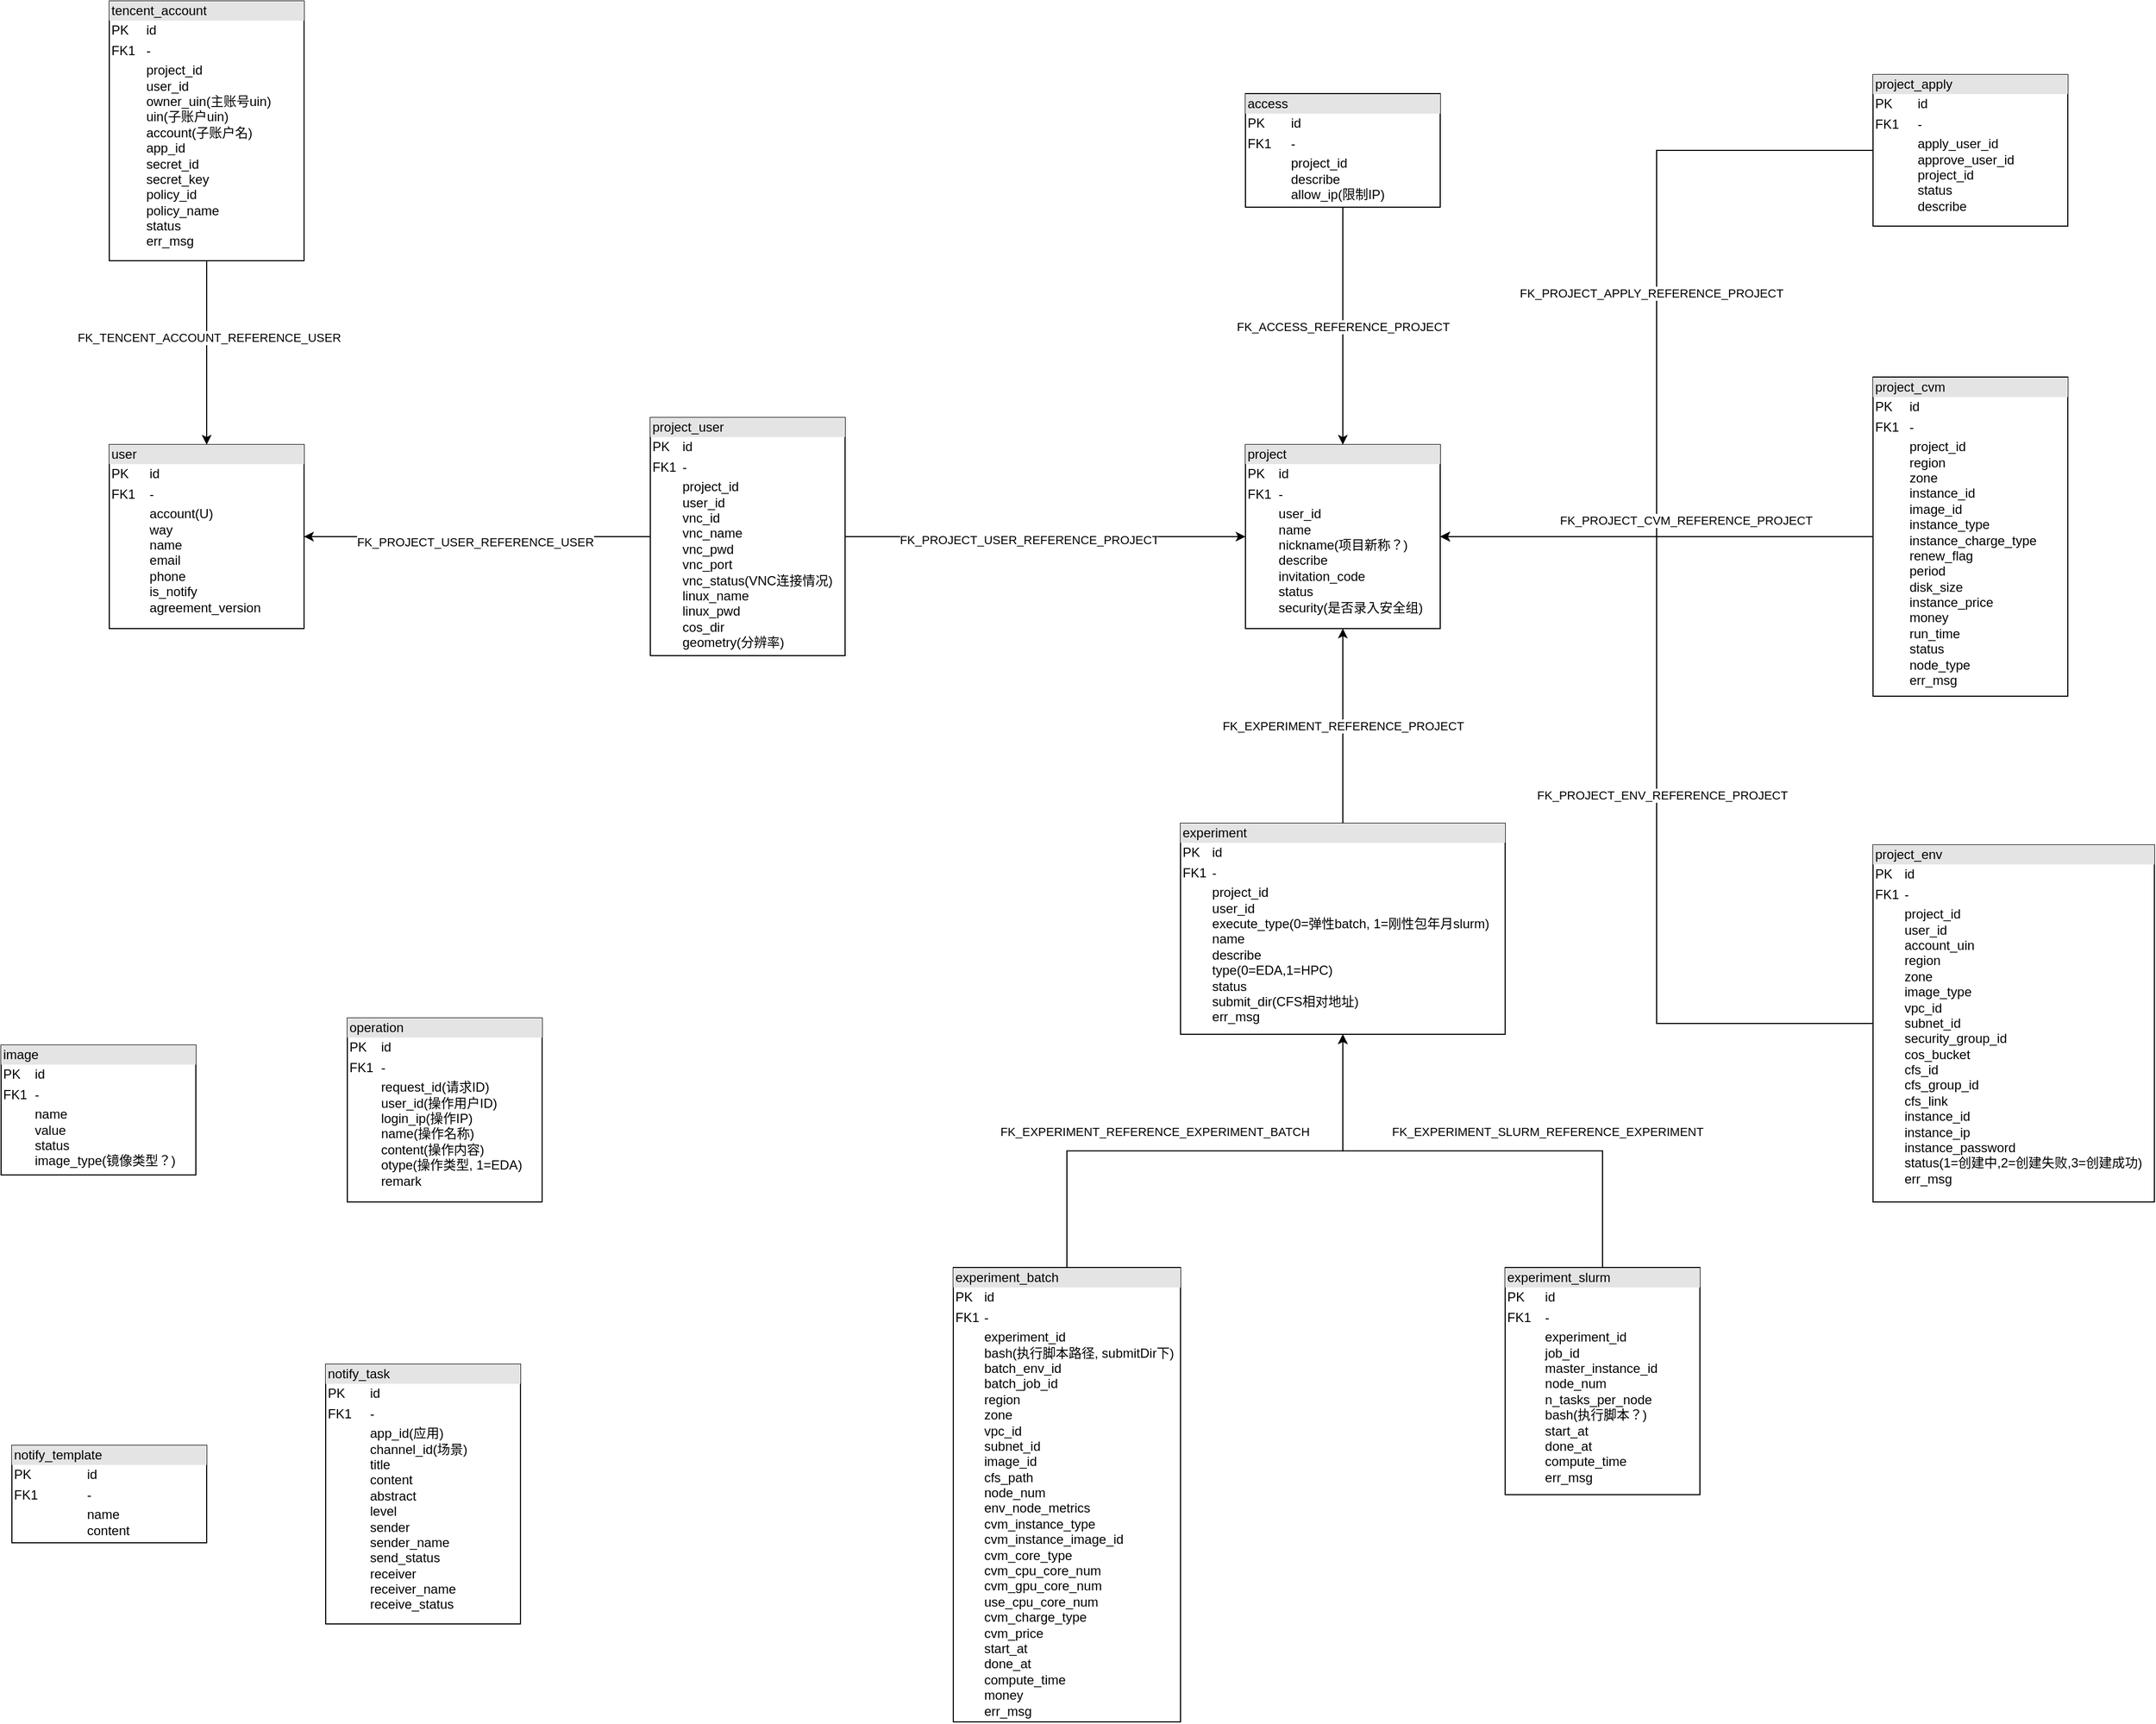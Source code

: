 <mxfile version="20.3.0" type="github" pages="2">
  <diagram id="7rsemWWNCp-vzNlwPeiq" name="数据库模型图">
    <mxGraphModel dx="1968" dy="1804" grid="1" gridSize="10" guides="1" tooltips="1" connect="1" arrows="1" fold="1" page="1" pageScale="1" pageWidth="827" pageHeight="1169" math="0" shadow="0">
      <root>
        <mxCell id="0" />
        <mxCell id="1" parent="0" />
        <mxCell id="dmRrRDA9NEYmGUrwIhRF-9" value="&lt;div style=&quot;box-sizing:border-box;width:100%;background:#e4e4e4;padding:2px;&quot;&gt;user&lt;/div&gt;&lt;table style=&quot;width:100%;font-size:1em;&quot; cellpadding=&quot;2&quot; cellspacing=&quot;0&quot;&gt;&lt;tbody&gt;&lt;tr&gt;&lt;td&gt;PK&lt;/td&gt;&lt;td&gt;id&lt;/td&gt;&lt;/tr&gt;&lt;tr&gt;&lt;td&gt;FK1&lt;/td&gt;&lt;td&gt;-&lt;/td&gt;&lt;/tr&gt;&lt;tr&gt;&lt;td&gt;&lt;/td&gt;&lt;td&gt;account(U)&lt;br&gt;way&lt;br&gt;name&lt;br&gt;email&lt;br&gt;phone&lt;br&gt;is_notify&lt;br&gt;agreement_version&lt;br&gt;&lt;br&gt;&lt;/td&gt;&lt;/tr&gt;&lt;/tbody&gt;&lt;/table&gt;" style="verticalAlign=top;align=left;overflow=fill;html=1;" vertex="1" parent="1">
          <mxGeometry x="-100" y="230" width="180" height="170" as="geometry" />
        </mxCell>
        <mxCell id="dmRrRDA9NEYmGUrwIhRF-10" value="&lt;div style=&quot;box-sizing:border-box;width:100%;background:#e4e4e4;padding:2px;&quot;&gt;project&lt;/div&gt;&lt;table style=&quot;width:100%;font-size:1em;&quot; cellpadding=&quot;2&quot; cellspacing=&quot;0&quot;&gt;&lt;tbody&gt;&lt;tr&gt;&lt;td&gt;PK&lt;/td&gt;&lt;td&gt;id&lt;/td&gt;&lt;/tr&gt;&lt;tr&gt;&lt;td&gt;FK1&lt;/td&gt;&lt;td&gt;-&lt;/td&gt;&lt;/tr&gt;&lt;tr&gt;&lt;td&gt;&lt;/td&gt;&lt;td&gt;user_id&lt;br&gt;name&lt;br&gt;nickname(项目新称？)&lt;br&gt;describe&lt;br&gt;invitation_code&lt;br&gt;status&lt;br&gt;security(是否录入安全组)&lt;/td&gt;&lt;/tr&gt;&lt;/tbody&gt;&lt;/table&gt;" style="verticalAlign=top;align=left;overflow=fill;html=1;" vertex="1" parent="1">
          <mxGeometry x="950" y="230" width="180" height="170" as="geometry" />
        </mxCell>
        <mxCell id="dmRrRDA9NEYmGUrwIhRF-20" style="edgeStyle=orthogonalEdgeStyle;rounded=0;orthogonalLoop=1;jettySize=auto;html=1;entryX=0;entryY=0.5;entryDx=0;entryDy=0;" edge="1" parent="1" source="dmRrRDA9NEYmGUrwIhRF-11" target="dmRrRDA9NEYmGUrwIhRF-10">
          <mxGeometry relative="1" as="geometry" />
        </mxCell>
        <mxCell id="dmRrRDA9NEYmGUrwIhRF-21" value="FK_PROJECT_USER_REFERENCE_PROJECT" style="edgeLabel;html=1;align=center;verticalAlign=middle;resizable=0;points=[];" vertex="1" connectable="0" parent="dmRrRDA9NEYmGUrwIhRF-20">
          <mxGeometry x="-0.168" y="-3" relative="1" as="geometry">
            <mxPoint x="16" as="offset" />
          </mxGeometry>
        </mxCell>
        <mxCell id="dmRrRDA9NEYmGUrwIhRF-22" style="edgeStyle=orthogonalEdgeStyle;rounded=0;orthogonalLoop=1;jettySize=auto;html=1;entryX=1;entryY=0.5;entryDx=0;entryDy=0;" edge="1" parent="1" source="dmRrRDA9NEYmGUrwIhRF-11" target="dmRrRDA9NEYmGUrwIhRF-9">
          <mxGeometry relative="1" as="geometry" />
        </mxCell>
        <mxCell id="dmRrRDA9NEYmGUrwIhRF-23" value="FK_PROJECT_USER_REFERENCE_USER" style="edgeLabel;html=1;align=center;verticalAlign=middle;resizable=0;points=[];" vertex="1" connectable="0" parent="dmRrRDA9NEYmGUrwIhRF-22">
          <mxGeometry x="0.015" y="5" relative="1" as="geometry">
            <mxPoint as="offset" />
          </mxGeometry>
        </mxCell>
        <mxCell id="dmRrRDA9NEYmGUrwIhRF-11" value="&lt;div style=&quot;box-sizing:border-box;width:100%;background:#e4e4e4;padding:2px;&quot;&gt;project_user&lt;/div&gt;&lt;table style=&quot;width:100%;font-size:1em;&quot; cellpadding=&quot;2&quot; cellspacing=&quot;0&quot;&gt;&lt;tbody&gt;&lt;tr&gt;&lt;td&gt;PK&lt;/td&gt;&lt;td&gt;id&lt;/td&gt;&lt;/tr&gt;&lt;tr&gt;&lt;td&gt;FK1&lt;/td&gt;&lt;td&gt;-&lt;/td&gt;&lt;/tr&gt;&lt;tr&gt;&lt;td&gt;&lt;/td&gt;&lt;td&gt;project_id&lt;br&gt;user_id&lt;br&gt;vnc_id&lt;br&gt;vnc_name&lt;br&gt;vnc_pwd&lt;br&gt;vnc_port&lt;br&gt;vnc_status(VNC连接情况)&lt;br&gt;linux_name&lt;br&gt;linux_pwd&lt;br&gt;cos_dir&lt;br&gt;geometry(分辨率)&lt;br&gt;&lt;/td&gt;&lt;/tr&gt;&lt;/tbody&gt;&lt;/table&gt;" style="verticalAlign=top;align=left;overflow=fill;html=1;" vertex="1" parent="1">
          <mxGeometry x="400" y="205" width="180" height="220" as="geometry" />
        </mxCell>
        <mxCell id="dmRrRDA9NEYmGUrwIhRF-46" style="edgeStyle=orthogonalEdgeStyle;rounded=0;orthogonalLoop=1;jettySize=auto;html=1;entryX=0.5;entryY=0;entryDx=0;entryDy=0;" edge="1" parent="1" source="dmRrRDA9NEYmGUrwIhRF-12" target="dmRrRDA9NEYmGUrwIhRF-9">
          <mxGeometry relative="1" as="geometry" />
        </mxCell>
        <mxCell id="dmRrRDA9NEYmGUrwIhRF-47" value="FK_TENCENT_ACCOUNT_REFERENCE_USER" style="edgeLabel;html=1;align=center;verticalAlign=middle;resizable=0;points=[];" vertex="1" connectable="0" parent="dmRrRDA9NEYmGUrwIhRF-46">
          <mxGeometry x="-0.179" y="2" relative="1" as="geometry">
            <mxPoint y="1" as="offset" />
          </mxGeometry>
        </mxCell>
        <mxCell id="dmRrRDA9NEYmGUrwIhRF-12" value="&lt;div style=&quot;box-sizing:border-box;width:100%;background:#e4e4e4;padding:2px;&quot;&gt;tencent_account&lt;/div&gt;&lt;table style=&quot;width:100%;font-size:1em;&quot; cellpadding=&quot;2&quot; cellspacing=&quot;0&quot;&gt;&lt;tbody&gt;&lt;tr&gt;&lt;td&gt;PK&lt;/td&gt;&lt;td&gt;id&lt;/td&gt;&lt;/tr&gt;&lt;tr&gt;&lt;td&gt;FK1&lt;/td&gt;&lt;td&gt;-&lt;/td&gt;&lt;/tr&gt;&lt;tr&gt;&lt;td&gt;&lt;/td&gt;&lt;td&gt;project_id&lt;br&gt;user_id&lt;br&gt;owner_uin(主账号uin)&lt;br&gt;uin(子账户uin)&lt;br&gt;account(子账户名)&lt;br&gt;app_id&lt;br&gt;secret_id&lt;br&gt;secret_key&lt;br&gt;policy_id&lt;br&gt;policy_name&lt;br&gt;status&lt;br&gt;err_msg&lt;br&gt;&lt;/td&gt;&lt;/tr&gt;&lt;/tbody&gt;&lt;/table&gt;" style="verticalAlign=top;align=left;overflow=fill;html=1;" vertex="1" parent="1">
          <mxGeometry x="-100" y="-180" width="180" height="240" as="geometry" />
        </mxCell>
        <mxCell id="dmRrRDA9NEYmGUrwIhRF-13" value="&lt;div style=&quot;box-sizing:border-box;width:100%;background:#e4e4e4;padding:2px;&quot;&gt;image&lt;/div&gt;&lt;table style=&quot;width:100%;font-size:1em;&quot; cellpadding=&quot;2&quot; cellspacing=&quot;0&quot;&gt;&lt;tbody&gt;&lt;tr&gt;&lt;td&gt;PK&lt;/td&gt;&lt;td&gt;id&lt;/td&gt;&lt;/tr&gt;&lt;tr&gt;&lt;td&gt;FK1&lt;/td&gt;&lt;td&gt;-&lt;/td&gt;&lt;/tr&gt;&lt;tr&gt;&lt;td&gt;&lt;/td&gt;&lt;td&gt;name&lt;br&gt;value&lt;br&gt;status&lt;br&gt;image_type(镜像类型？)&lt;br&gt;&lt;/td&gt;&lt;/tr&gt;&lt;/tbody&gt;&lt;/table&gt;" style="verticalAlign=top;align=left;overflow=fill;html=1;" vertex="1" parent="1">
          <mxGeometry x="-200" y="785" width="180" height="120" as="geometry" />
        </mxCell>
        <mxCell id="dmRrRDA9NEYmGUrwIhRF-19" value="FK_ACCESS_REFERENCE_PROJECT" style="edgeStyle=orthogonalEdgeStyle;rounded=0;orthogonalLoop=1;jettySize=auto;html=1;" edge="1" parent="1" source="dmRrRDA9NEYmGUrwIhRF-15" target="dmRrRDA9NEYmGUrwIhRF-10">
          <mxGeometry relative="1" as="geometry" />
        </mxCell>
        <mxCell id="dmRrRDA9NEYmGUrwIhRF-15" value="&lt;div style=&quot;box-sizing:border-box;width:100%;background:#e4e4e4;padding:2px;&quot;&gt;access&lt;/div&gt;&lt;table style=&quot;width:100%;font-size:1em;&quot; cellpadding=&quot;2&quot; cellspacing=&quot;0&quot;&gt;&lt;tbody&gt;&lt;tr&gt;&lt;td&gt;PK&lt;/td&gt;&lt;td&gt;id&lt;/td&gt;&lt;/tr&gt;&lt;tr&gt;&lt;td&gt;FK1&lt;/td&gt;&lt;td&gt;-&lt;/td&gt;&lt;/tr&gt;&lt;tr&gt;&lt;td&gt;&lt;/td&gt;&lt;td&gt;project_id&lt;br&gt;describe&lt;br&gt;allow_ip(限制IP)&lt;br&gt;&lt;/td&gt;&lt;/tr&gt;&lt;/tbody&gt;&lt;/table&gt;" style="verticalAlign=top;align=left;overflow=fill;html=1;" vertex="1" parent="1">
          <mxGeometry x="950" y="-94.5" width="180" height="105" as="geometry" />
        </mxCell>
        <mxCell id="dmRrRDA9NEYmGUrwIhRF-24" value="FK_EXPERIMENT_REFERENCE_PROJECT" style="edgeStyle=orthogonalEdgeStyle;rounded=0;orthogonalLoop=1;jettySize=auto;html=1;entryX=0.5;entryY=1;entryDx=0;entryDy=0;" edge="1" parent="1" source="dmRrRDA9NEYmGUrwIhRF-16" target="dmRrRDA9NEYmGUrwIhRF-10">
          <mxGeometry relative="1" as="geometry" />
        </mxCell>
        <mxCell id="dmRrRDA9NEYmGUrwIhRF-16" value="&lt;div style=&quot;box-sizing:border-box;width:100%;background:#e4e4e4;padding:2px;&quot;&gt;experiment&lt;/div&gt;&lt;table style=&quot;width:100%;font-size:1em;&quot; cellpadding=&quot;2&quot; cellspacing=&quot;0&quot;&gt;&lt;tbody&gt;&lt;tr&gt;&lt;td&gt;PK&lt;/td&gt;&lt;td&gt;id&lt;/td&gt;&lt;/tr&gt;&lt;tr&gt;&lt;td&gt;FK1&lt;/td&gt;&lt;td&gt;-&lt;/td&gt;&lt;/tr&gt;&lt;tr&gt;&lt;td&gt;&lt;/td&gt;&lt;td&gt;project_id&lt;br&gt;user_id&lt;br&gt;execute_type(0=弹性batch, 1=刚性包年月slurm)&lt;br&gt;name&lt;br&gt;describe&lt;br&gt;type(0=EDA,1=HPC)&lt;br&gt;status&lt;br&gt;submit_dir(CFS相对地址)&lt;br&gt;err_msg&lt;/td&gt;&lt;/tr&gt;&lt;/tbody&gt;&lt;/table&gt;" style="verticalAlign=top;align=left;overflow=fill;html=1;" vertex="1" parent="1">
          <mxGeometry x="890" y="580" width="300" height="195" as="geometry" />
        </mxCell>
        <mxCell id="dmRrRDA9NEYmGUrwIhRF-31" style="edgeStyle=orthogonalEdgeStyle;rounded=0;orthogonalLoop=1;jettySize=auto;html=1;entryX=0.5;entryY=1;entryDx=0;entryDy=0;" edge="1" parent="1" source="dmRrRDA9NEYmGUrwIhRF-17" target="dmRrRDA9NEYmGUrwIhRF-16">
          <mxGeometry relative="1" as="geometry" />
        </mxCell>
        <mxCell id="dmRrRDA9NEYmGUrwIhRF-32" value="FK_EXPERIMENT_REFERENCE_EXPERIMENT_BATCH" style="edgeLabel;html=1;align=center;verticalAlign=middle;resizable=0;points=[];" vertex="1" connectable="0" parent="dmRrRDA9NEYmGUrwIhRF-31">
          <mxGeometry x="0.101" y="-4" relative="1" as="geometry">
            <mxPoint x="-70" y="-22" as="offset" />
          </mxGeometry>
        </mxCell>
        <mxCell id="dmRrRDA9NEYmGUrwIhRF-17" value="&lt;div style=&quot;box-sizing:border-box;width:100%;background:#e4e4e4;padding:2px;&quot;&gt;experiment_batch&lt;/div&gt;&lt;table style=&quot;width:100%;font-size:1em;&quot; cellpadding=&quot;2&quot; cellspacing=&quot;0&quot;&gt;&lt;tbody&gt;&lt;tr&gt;&lt;td&gt;PK&lt;/td&gt;&lt;td&gt;id&lt;/td&gt;&lt;/tr&gt;&lt;tr&gt;&lt;td&gt;FK1&lt;/td&gt;&lt;td&gt;-&lt;/td&gt;&lt;/tr&gt;&lt;tr&gt;&lt;td&gt;&lt;/td&gt;&lt;td&gt;experiment_id&lt;br&gt;bash(执行脚本路径, submitDir下)&lt;br&gt;batch_env_id&lt;br&gt;batch_job_id&lt;br&gt;region&lt;br&gt;zone&lt;br&gt;vpc_id&lt;br&gt;subnet_id&lt;br&gt;image_id&lt;br&gt;cfs_path&lt;br&gt;node_num&lt;br&gt;env_node_metrics&lt;br&gt;cvm_instance_type&lt;br&gt;cvm_instance_image_id&lt;br&gt;cvm_core_type&lt;br&gt;cvm_cpu_core_num&lt;br&gt;cvm_gpu_core_num&lt;br&gt;use_cpu_core_num&lt;br&gt;cvm_charge_type&lt;br&gt;cvm_price&lt;br&gt;start_at&lt;br&gt;done_at&lt;br&gt;compute_time&lt;br&gt;money&lt;br&gt;err_msg&lt;/td&gt;&lt;/tr&gt;&lt;/tbody&gt;&lt;/table&gt;" style="verticalAlign=top;align=left;overflow=fill;html=1;" vertex="1" parent="1">
          <mxGeometry x="680" y="990.54" width="210" height="420" as="geometry" />
        </mxCell>
        <mxCell id="dmRrRDA9NEYmGUrwIhRF-33" style="edgeStyle=orthogonalEdgeStyle;rounded=0;orthogonalLoop=1;jettySize=auto;html=1;entryX=0.5;entryY=1;entryDx=0;entryDy=0;" edge="1" parent="1" source="dmRrRDA9NEYmGUrwIhRF-18" target="dmRrRDA9NEYmGUrwIhRF-16">
          <mxGeometry relative="1" as="geometry" />
        </mxCell>
        <mxCell id="dmRrRDA9NEYmGUrwIhRF-34" value="FK_EXPERIMENT_SLURM_REFERENCE_EXPERIMENT" style="edgeLabel;html=1;align=center;verticalAlign=middle;resizable=0;points=[];" vertex="1" connectable="0" parent="dmRrRDA9NEYmGUrwIhRF-33">
          <mxGeometry x="-0.152" y="-1" relative="1" as="geometry">
            <mxPoint x="34" y="-17" as="offset" />
          </mxGeometry>
        </mxCell>
        <mxCell id="dmRrRDA9NEYmGUrwIhRF-18" value="&lt;div style=&quot;box-sizing:border-box;width:100%;background:#e4e4e4;padding:2px;&quot;&gt;experiment_slurm&lt;/div&gt;&lt;table style=&quot;width:100%;font-size:1em;&quot; cellpadding=&quot;2&quot; cellspacing=&quot;0&quot;&gt;&lt;tbody&gt;&lt;tr&gt;&lt;td&gt;PK&lt;/td&gt;&lt;td&gt;id&lt;/td&gt;&lt;/tr&gt;&lt;tr&gt;&lt;td&gt;FK1&lt;/td&gt;&lt;td&gt;-&lt;/td&gt;&lt;/tr&gt;&lt;tr&gt;&lt;td&gt;&lt;/td&gt;&lt;td&gt;experiment_id&lt;br&gt;job_id&lt;br&gt;master_instance_id&lt;br&gt;node_num&lt;br&gt;n_tasks_per_node&lt;br&gt;bash(执行脚本？)&lt;br&gt;start_at&lt;br&gt;done_at&lt;br&gt;compute_time&lt;br&gt;err_msg&lt;br&gt;&lt;/td&gt;&lt;/tr&gt;&lt;/tbody&gt;&lt;/table&gt;" style="verticalAlign=top;align=left;overflow=fill;html=1;" vertex="1" parent="1">
          <mxGeometry x="1190" y="990.54" width="180" height="210" as="geometry" />
        </mxCell>
        <mxCell id="dmRrRDA9NEYmGUrwIhRF-35" value="&lt;div style=&quot;box-sizing:border-box;width:100%;background:#e4e4e4;padding:2px;&quot;&gt;operation&lt;/div&gt;&lt;table style=&quot;width:100%;font-size:1em;&quot; cellpadding=&quot;2&quot; cellspacing=&quot;0&quot;&gt;&lt;tbody&gt;&lt;tr&gt;&lt;td&gt;PK&lt;/td&gt;&lt;td&gt;id&lt;/td&gt;&lt;/tr&gt;&lt;tr&gt;&lt;td&gt;FK1&lt;/td&gt;&lt;td&gt;-&lt;/td&gt;&lt;/tr&gt;&lt;tr&gt;&lt;td&gt;&lt;/td&gt;&lt;td&gt;request_id(请求ID)&lt;br&gt;user_id(操作用户ID)&lt;br&gt;login_ip(操作IP)&lt;br&gt;name(操作名称)&lt;br&gt;content(操作内容)&lt;br&gt;otype(操作类型, 1=EDA)&lt;br&gt;remark&lt;/td&gt;&lt;/tr&gt;&lt;/tbody&gt;&lt;/table&gt;" style="verticalAlign=top;align=left;overflow=fill;html=1;" vertex="1" parent="1">
          <mxGeometry x="120" y="760" width="180" height="170" as="geometry" />
        </mxCell>
        <mxCell id="dmRrRDA9NEYmGUrwIhRF-40" style="edgeStyle=orthogonalEdgeStyle;rounded=0;orthogonalLoop=1;jettySize=auto;html=1;entryX=1;entryY=0.5;entryDx=0;entryDy=0;" edge="1" parent="1" source="dmRrRDA9NEYmGUrwIhRF-36" target="dmRrRDA9NEYmGUrwIhRF-10">
          <mxGeometry relative="1" as="geometry" />
        </mxCell>
        <mxCell id="dmRrRDA9NEYmGUrwIhRF-43" value="FK_PROJECT_APPLY_REFERENCE_PROJECT" style="edgeLabel;html=1;align=center;verticalAlign=middle;resizable=0;points=[];" vertex="1" connectable="0" parent="dmRrRDA9NEYmGUrwIhRF-40">
          <mxGeometry x="-0.227" y="-2" relative="1" as="geometry">
            <mxPoint x="-3" y="39" as="offset" />
          </mxGeometry>
        </mxCell>
        <mxCell id="dmRrRDA9NEYmGUrwIhRF-36" value="&lt;div style=&quot;box-sizing:border-box;width:100%;background:#e4e4e4;padding:2px;&quot;&gt;project_apply&lt;/div&gt;&lt;table style=&quot;width:100%;font-size:1em;&quot; cellpadding=&quot;2&quot; cellspacing=&quot;0&quot;&gt;&lt;tbody&gt;&lt;tr&gt;&lt;td&gt;PK&lt;/td&gt;&lt;td&gt;id&lt;br&gt;&lt;/td&gt;&lt;/tr&gt;&lt;tr&gt;&lt;td&gt;FK1&lt;/td&gt;&lt;td&gt;-&lt;/td&gt;&lt;/tr&gt;&lt;tr&gt;&lt;td&gt;&lt;/td&gt;&lt;td&gt;apply_user_id&lt;br&gt;approve_user_id&lt;br&gt;project_id&lt;br&gt;status&lt;br&gt;describe&lt;/td&gt;&lt;/tr&gt;&lt;/tbody&gt;&lt;/table&gt;" style="verticalAlign=top;align=left;overflow=fill;html=1;" vertex="1" parent="1">
          <mxGeometry x="1530" y="-112" width="180" height="140" as="geometry" />
        </mxCell>
        <mxCell id="dmRrRDA9NEYmGUrwIhRF-42" style="edgeStyle=orthogonalEdgeStyle;rounded=0;orthogonalLoop=1;jettySize=auto;html=1;entryX=1;entryY=0.5;entryDx=0;entryDy=0;" edge="1" parent="1" source="dmRrRDA9NEYmGUrwIhRF-38" target="dmRrRDA9NEYmGUrwIhRF-10">
          <mxGeometry relative="1" as="geometry" />
        </mxCell>
        <mxCell id="dmRrRDA9NEYmGUrwIhRF-44" value="FK_PROJECT_ENV_REFERENCE_PROJECT" style="edgeLabel;html=1;align=center;verticalAlign=middle;resizable=0;points=[];" vertex="1" connectable="0" parent="dmRrRDA9NEYmGUrwIhRF-42">
          <mxGeometry x="-0.104" relative="1" as="geometry">
            <mxPoint x="5" y="-30" as="offset" />
          </mxGeometry>
        </mxCell>
        <mxCell id="dmRrRDA9NEYmGUrwIhRF-38" value="&lt;div style=&quot;box-sizing:border-box;width:100%;background:#e4e4e4;padding:2px;&quot;&gt;project_env&lt;br&gt;&lt;/div&gt;&lt;table style=&quot;width:100%;font-size:1em;&quot; cellpadding=&quot;2&quot; cellspacing=&quot;0&quot;&gt;&lt;tbody&gt;&lt;tr&gt;&lt;td&gt;PK&lt;/td&gt;&lt;td&gt;id&lt;/td&gt;&lt;/tr&gt;&lt;tr&gt;&lt;td&gt;FK1&lt;/td&gt;&lt;td&gt;-&lt;/td&gt;&lt;/tr&gt;&lt;tr&gt;&lt;td&gt;&lt;/td&gt;&lt;td&gt;project_id&lt;br style=&quot;&quot;&gt;user_id&lt;br style=&quot;&quot;&gt;account_uin&lt;br style=&quot;&quot;&gt;region&lt;br style=&quot;&quot;&gt;zone&lt;br style=&quot;&quot;&gt;image_type&lt;br style=&quot;&quot;&gt;vpc_id&lt;br style=&quot;&quot;&gt;subnet_id&lt;br style=&quot;&quot;&gt;security_group_id&lt;br style=&quot;&quot;&gt;cos_bucket&lt;br style=&quot;&quot;&gt;cfs_id&lt;br style=&quot;&quot;&gt;cfs_group_id&lt;br style=&quot;&quot;&gt;cfs_link&lt;br style=&quot;&quot;&gt;instance_id&lt;br style=&quot;&quot;&gt;instance_ip&lt;br style=&quot;&quot;&gt;instance_password&lt;br style=&quot;&quot;&gt;status(1=创建中,2=创建失败,3=创建成功)&lt;br style=&quot;&quot;&gt;err_msg&lt;br&gt;&lt;/td&gt;&lt;/tr&gt;&lt;/tbody&gt;&lt;/table&gt;" style="verticalAlign=top;align=left;overflow=fill;html=1;" vertex="1" parent="1">
          <mxGeometry x="1530" y="600" width="260" height="330" as="geometry" />
        </mxCell>
        <mxCell id="dmRrRDA9NEYmGUrwIhRF-41" style="edgeStyle=orthogonalEdgeStyle;rounded=0;orthogonalLoop=1;jettySize=auto;html=1;entryX=1;entryY=0.5;entryDx=0;entryDy=0;" edge="1" parent="1" source="dmRrRDA9NEYmGUrwIhRF-39" target="dmRrRDA9NEYmGUrwIhRF-10">
          <mxGeometry relative="1" as="geometry" />
        </mxCell>
        <mxCell id="dmRrRDA9NEYmGUrwIhRF-45" value="FK_PROJECT_CVM_REFERENCE_PROJECT" style="edgeLabel;html=1;align=center;verticalAlign=middle;resizable=0;points=[];" vertex="1" connectable="0" parent="dmRrRDA9NEYmGUrwIhRF-41">
          <mxGeometry x="-0.273" y="-4" relative="1" as="geometry">
            <mxPoint x="-28" y="-11" as="offset" />
          </mxGeometry>
        </mxCell>
        <mxCell id="dmRrRDA9NEYmGUrwIhRF-39" value="&lt;div style=&quot;box-sizing:border-box;width:100%;background:#e4e4e4;padding:2px;&quot;&gt;project_cvm&lt;/div&gt;&lt;table style=&quot;width:100%;font-size:1em;&quot; cellpadding=&quot;2&quot; cellspacing=&quot;0&quot;&gt;&lt;tbody&gt;&lt;tr&gt;&lt;td&gt;PK&lt;/td&gt;&lt;td&gt;id&lt;/td&gt;&lt;/tr&gt;&lt;tr&gt;&lt;td&gt;FK1&lt;/td&gt;&lt;td&gt;-&lt;/td&gt;&lt;/tr&gt;&lt;tr&gt;&lt;td&gt;&lt;/td&gt;&lt;td&gt;project_id&lt;br&gt;region&lt;br&gt;zone&lt;br&gt;instance_id&lt;br&gt;image_id&lt;br&gt;instance_type&lt;br&gt;instance_charge_type&lt;br&gt;renew_flag&lt;br&gt;period&lt;br&gt;disk_size&lt;br&gt;instance_price&lt;br&gt;money&lt;br&gt;run_time&lt;br&gt;status&lt;br&gt;node_type&lt;br&gt;err_msg&lt;/td&gt;&lt;/tr&gt;&lt;/tbody&gt;&lt;/table&gt;" style="verticalAlign=top;align=left;overflow=fill;html=1;labelBackgroundColor=none;" vertex="1" parent="1">
          <mxGeometry x="1530" y="167.5" width="180" height="295" as="geometry" />
        </mxCell>
        <mxCell id="dmRrRDA9NEYmGUrwIhRF-48" value="&lt;div style=&quot;box-sizing:border-box;width:100%;background:#e4e4e4;padding:2px;&quot;&gt;notify_template&lt;/div&gt;&lt;table style=&quot;width:100%;font-size:1em;&quot; cellpadding=&quot;2&quot; cellspacing=&quot;0&quot;&gt;&lt;tbody&gt;&lt;tr&gt;&lt;td&gt;PK&lt;/td&gt;&lt;td&gt;id&lt;/td&gt;&lt;/tr&gt;&lt;tr&gt;&lt;td&gt;FK1&lt;/td&gt;&lt;td&gt;-&lt;/td&gt;&lt;/tr&gt;&lt;tr&gt;&lt;td&gt;&lt;/td&gt;&lt;td&gt;name&lt;br&gt;content&lt;/td&gt;&lt;/tr&gt;&lt;/tbody&gt;&lt;/table&gt;" style="verticalAlign=top;align=left;overflow=fill;html=1;labelBackgroundColor=none;" vertex="1" parent="1">
          <mxGeometry x="-190" y="1155" width="180" height="90" as="geometry" />
        </mxCell>
        <mxCell id="dmRrRDA9NEYmGUrwIhRF-49" value="&lt;div style=&quot;box-sizing:border-box;width:100%;background:#e4e4e4;padding:2px;&quot;&gt;notify_task&lt;/div&gt;&lt;table style=&quot;width:100%;font-size:1em;&quot; cellpadding=&quot;2&quot; cellspacing=&quot;0&quot;&gt;&lt;tbody&gt;&lt;tr&gt;&lt;td&gt;PK&lt;/td&gt;&lt;td&gt;id&lt;/td&gt;&lt;/tr&gt;&lt;tr&gt;&lt;td&gt;FK1&lt;/td&gt;&lt;td&gt;-&lt;/td&gt;&lt;/tr&gt;&lt;tr&gt;&lt;td&gt;&lt;/td&gt;&lt;td&gt;app_id(应用)&lt;br&gt;channel_id(场景)&lt;br&gt;title&lt;br&gt;content&lt;br&gt;abstract&lt;br&gt;level&lt;br&gt;sender&lt;br&gt;sender_name&lt;br&gt;send_status&lt;br&gt;receiver&lt;br&gt;receiver_name&lt;br&gt;receive_status&lt;br&gt;&lt;/td&gt;&lt;/tr&gt;&lt;/tbody&gt;&lt;/table&gt;" style="verticalAlign=top;align=left;overflow=fill;html=1;labelBackgroundColor=none;" vertex="1" parent="1">
          <mxGeometry x="100" y="1080" width="180" height="240" as="geometry" />
        </mxCell>
      </root>
    </mxGraphModel>
  </diagram>
  <diagram id="aF4HjZn4esz__3i61Bms" name="第 2 页">
    <mxGraphModel dx="2253" dy="794" grid="1" gridSize="10" guides="1" tooltips="1" connect="1" arrows="1" fold="1" page="1" pageScale="1" pageWidth="827" pageHeight="1169" math="0" shadow="0">
      <root>
        <mxCell id="0" />
        <mxCell id="1" parent="0" />
        <mxCell id="BzQM46rRdXbIkxfZsb1q-1" value="OpenEDA用户使用流程图" style="shape=table;startSize=30;container=1;collapsible=0;childLayout=tableLayout;fontStyle=1;align=center;labelBackgroundColor=none;" vertex="1" parent="1">
          <mxGeometry x="210" y="440" width="687" height="1194" as="geometry" />
        </mxCell>
        <mxCell id="BzQM46rRdXbIkxfZsb1q-2" value="" style="shape=tableRow;horizontal=0;startSize=0;swimlaneHead=0;swimlaneBody=0;top=0;left=0;bottom=0;right=0;collapsible=0;dropTarget=0;fillColor=none;points=[[0,0.5],[1,0.5]];portConstraint=eastwest;labelBackgroundColor=none;" vertex="1" parent="BzQM46rRdXbIkxfZsb1q-1">
          <mxGeometry y="30" width="687" height="30" as="geometry" />
        </mxCell>
        <mxCell id="BzQM46rRdXbIkxfZsb1q-103" value="创建者" style="shape=partialRectangle;html=1;whiteSpace=wrap;connectable=0;fillColor=none;top=0;left=0;bottom=0;right=0;overflow=hidden;labelBackgroundColor=none;" vertex="1" parent="BzQM46rRdXbIkxfZsb1q-2">
          <mxGeometry width="140" height="30" as="geometry">
            <mxRectangle width="140" height="30" as="alternateBounds" />
          </mxGeometry>
        </mxCell>
        <mxCell id="BzQM46rRdXbIkxfZsb1q-3" value="用户" style="shape=partialRectangle;html=1;whiteSpace=wrap;connectable=0;fillColor=none;top=0;left=0;bottom=0;right=0;overflow=hidden;labelBackgroundColor=none;" vertex="1" parent="BzQM46rRdXbIkxfZsb1q-2">
          <mxGeometry x="140" width="140" height="30" as="geometry">
            <mxRectangle width="140" height="30" as="alternateBounds" />
          </mxGeometry>
        </mxCell>
        <mxCell id="BzQM46rRdXbIkxfZsb1q-4" value="qq/wx登录平台" style="shape=partialRectangle;html=1;whiteSpace=wrap;connectable=0;fillColor=none;top=0;left=0;bottom=0;right=0;overflow=hidden;labelBackgroundColor=none;" vertex="1" parent="BzQM46rRdXbIkxfZsb1q-2">
          <mxGeometry x="280" width="130" height="30" as="geometry">
            <mxRectangle width="130" height="30" as="alternateBounds" />
          </mxGeometry>
        </mxCell>
        <mxCell id="BzQM46rRdXbIkxfZsb1q-5" value="后台" style="shape=partialRectangle;html=1;whiteSpace=wrap;connectable=0;fillColor=none;top=0;left=0;bottom=0;right=0;overflow=hidden;labelBackgroundColor=none;" vertex="1" parent="BzQM46rRdXbIkxfZsb1q-2">
          <mxGeometry x="410" width="140" height="30" as="geometry">
            <mxRectangle width="140" height="30" as="alternateBounds" />
          </mxGeometry>
        </mxCell>
        <mxCell id="BzQM46rRdXbIkxfZsb1q-15" value="腾讯云" style="shape=partialRectangle;html=1;whiteSpace=wrap;connectable=0;fillColor=none;top=0;left=0;bottom=0;right=0;overflow=hidden;labelBackgroundColor=none;" vertex="1" parent="BzQM46rRdXbIkxfZsb1q-2">
          <mxGeometry x="550" width="137" height="30" as="geometry">
            <mxRectangle width="137" height="30" as="alternateBounds" />
          </mxGeometry>
        </mxCell>
        <mxCell id="BzQM46rRdXbIkxfZsb1q-6" value="" style="shape=tableRow;horizontal=0;startSize=0;swimlaneHead=0;swimlaneBody=0;top=0;left=0;bottom=0;right=0;collapsible=0;dropTarget=0;fillColor=none;points=[[0,0.5],[1,0.5]];portConstraint=eastwest;labelBackgroundColor=none;" vertex="1" parent="BzQM46rRdXbIkxfZsb1q-1">
          <mxGeometry y="60" width="687" height="1134" as="geometry" />
        </mxCell>
        <mxCell id="BzQM46rRdXbIkxfZsb1q-104" style="shape=partialRectangle;html=1;whiteSpace=wrap;connectable=0;fillColor=none;top=0;left=0;bottom=0;right=0;overflow=hidden;labelBackgroundColor=none;" vertex="1" parent="BzQM46rRdXbIkxfZsb1q-6">
          <mxGeometry width="140" height="1134" as="geometry">
            <mxRectangle width="140" height="1134" as="alternateBounds" />
          </mxGeometry>
        </mxCell>
        <mxCell id="BzQM46rRdXbIkxfZsb1q-7" value="" style="shape=partialRectangle;html=1;whiteSpace=wrap;connectable=0;fillColor=none;top=0;left=0;bottom=0;right=0;overflow=hidden;labelBackgroundColor=none;" vertex="1" parent="BzQM46rRdXbIkxfZsb1q-6">
          <mxGeometry x="140" width="140" height="1134" as="geometry">
            <mxRectangle width="140" height="1134" as="alternateBounds" />
          </mxGeometry>
        </mxCell>
        <mxCell id="BzQM46rRdXbIkxfZsb1q-8" value="" style="shape=partialRectangle;html=1;whiteSpace=wrap;connectable=0;fillColor=none;top=0;left=0;bottom=0;right=0;overflow=hidden;labelBackgroundColor=none;" vertex="1" parent="BzQM46rRdXbIkxfZsb1q-6">
          <mxGeometry x="280" width="130" height="1134" as="geometry">
            <mxRectangle width="130" height="1134" as="alternateBounds" />
          </mxGeometry>
        </mxCell>
        <mxCell id="BzQM46rRdXbIkxfZsb1q-9" value="" style="shape=partialRectangle;html=1;whiteSpace=wrap;connectable=0;fillColor=none;top=0;left=0;bottom=0;right=0;overflow=hidden;labelBackgroundColor=none;" vertex="1" parent="BzQM46rRdXbIkxfZsb1q-6">
          <mxGeometry x="410" width="140" height="1134" as="geometry">
            <mxRectangle width="140" height="1134" as="alternateBounds" />
          </mxGeometry>
        </mxCell>
        <mxCell id="BzQM46rRdXbIkxfZsb1q-16" style="shape=partialRectangle;html=1;whiteSpace=wrap;connectable=0;fillColor=none;top=0;left=0;bottom=0;right=0;overflow=hidden;labelBackgroundColor=none;" vertex="1" parent="BzQM46rRdXbIkxfZsb1q-6">
          <mxGeometry x="550" width="137" height="1134" as="geometry">
            <mxRectangle width="137" height="1134" as="alternateBounds" />
          </mxGeometry>
        </mxCell>
        <mxCell id="BzQM46rRdXbIkxfZsb1q-60" style="edgeStyle=orthogonalEdgeStyle;rounded=0;orthogonalLoop=1;jettySize=auto;html=1;entryX=0.5;entryY=0;entryDx=0;entryDy=0;" edge="1" parent="1" target="BzQM46rRdXbIkxfZsb1q-56">
          <mxGeometry relative="1" as="geometry">
            <mxPoint x="386" y="760" as="sourcePoint" />
          </mxGeometry>
        </mxCell>
        <mxCell id="BzQM46rRdXbIkxfZsb1q-17" value="加入团队" style="rounded=0;whiteSpace=wrap;html=1;labelBackgroundColor=none;" vertex="1" parent="1">
          <mxGeometry x="354" y="730" width="62" height="30" as="geometry" />
        </mxCell>
        <mxCell id="BzQM46rRdXbIkxfZsb1q-111" style="edgeStyle=orthogonalEdgeStyle;rounded=0;orthogonalLoop=1;jettySize=auto;html=1;entryX=0.5;entryY=0;entryDx=0;entryDy=0;" edge="1" parent="1" source="BzQM46rRdXbIkxfZsb1q-23" target="BzQM46rRdXbIkxfZsb1q-17">
          <mxGeometry relative="1" as="geometry" />
        </mxCell>
        <mxCell id="BzQM46rRdXbIkxfZsb1q-112" style="edgeStyle=orthogonalEdgeStyle;rounded=0;orthogonalLoop=1;jettySize=auto;html=1;entryX=0.5;entryY=0;entryDx=0;entryDy=0;" edge="1" parent="1" source="BzQM46rRdXbIkxfZsb1q-23" target="BzQM46rRdXbIkxfZsb1q-26">
          <mxGeometry relative="1" as="geometry" />
        </mxCell>
        <mxCell id="BzQM46rRdXbIkxfZsb1q-23" value="登录成功" style="rounded=0;whiteSpace=wrap;html=1;labelBackgroundColor=none;" vertex="1" parent="1">
          <mxGeometry x="389" y="620" width="62" height="30" as="geometry" />
        </mxCell>
        <mxCell id="BzQM46rRdXbIkxfZsb1q-71" style="edgeStyle=orthogonalEdgeStyle;rounded=0;orthogonalLoop=1;jettySize=auto;html=1;entryX=0.5;entryY=0;entryDx=0;entryDy=0;" edge="1" parent="1" source="BzQM46rRdXbIkxfZsb1q-26" target="BzQM46rRdXbIkxfZsb1q-70">
          <mxGeometry relative="1" as="geometry" />
        </mxCell>
        <mxCell id="BzQM46rRdXbIkxfZsb1q-26" value="创建团队*" style="rounded=0;whiteSpace=wrap;html=1;labelBackgroundColor=none;" vertex="1" parent="1">
          <mxGeometry x="423" y="730" width="62" height="30" as="geometry" />
        </mxCell>
        <mxCell id="BzQM46rRdXbIkxfZsb1q-29" value="记录登录态" style="rounded=0;whiteSpace=wrap;html=1;labelBackgroundColor=none;" vertex="1" parent="1">
          <mxGeometry x="660" y="620" width="62" height="30" as="geometry" />
        </mxCell>
        <mxCell id="BzQM46rRdXbIkxfZsb1q-44" style="edgeStyle=orthogonalEdgeStyle;rounded=0;orthogonalLoop=1;jettySize=auto;html=1;entryX=1;entryY=0.5;entryDx=0;entryDy=0;" edge="1" parent="1" source="BzQM46rRdXbIkxfZsb1q-33" target="BzQM46rRdXbIkxfZsb1q-23">
          <mxGeometry relative="1" as="geometry" />
        </mxCell>
        <mxCell id="BzQM46rRdXbIkxfZsb1q-45" style="edgeStyle=orthogonalEdgeStyle;rounded=0;orthogonalLoop=1;jettySize=auto;html=1;entryX=0;entryY=0.5;entryDx=0;entryDy=0;" edge="1" parent="1" source="BzQM46rRdXbIkxfZsb1q-33" target="BzQM46rRdXbIkxfZsb1q-29">
          <mxGeometry relative="1" as="geometry" />
        </mxCell>
        <mxCell id="BzQM46rRdXbIkxfZsb1q-33" value="返回登录态" style="rounded=0;whiteSpace=wrap;html=1;labelBackgroundColor=none;" vertex="1" parent="1">
          <mxGeometry x="524.5" y="620" width="62" height="30" as="geometry" />
        </mxCell>
        <mxCell id="BzQM46rRdXbIkxfZsb1q-36" style="edgeStyle=orthogonalEdgeStyle;rounded=0;orthogonalLoop=1;jettySize=auto;html=1;entryX=0.5;entryY=0;entryDx=0;entryDy=0;" edge="1" parent="1" source="BzQM46rRdXbIkxfZsb1q-34" target="BzQM46rRdXbIkxfZsb1q-33">
          <mxGeometry relative="1" as="geometry" />
        </mxCell>
        <mxCell id="BzQM46rRdXbIkxfZsb1q-43" value="Y" style="edgeLabel;html=1;align=center;verticalAlign=middle;resizable=0;points=[];" vertex="1" connectable="0" parent="BzQM46rRdXbIkxfZsb1q-36">
          <mxGeometry x="-0.121" y="3" relative="1" as="geometry">
            <mxPoint as="offset" />
          </mxGeometry>
        </mxCell>
        <mxCell id="BzQM46rRdXbIkxfZsb1q-41" style="edgeStyle=orthogonalEdgeStyle;rounded=0;orthogonalLoop=1;jettySize=auto;html=1;entryX=0.5;entryY=0;entryDx=0;entryDy=0;" edge="1" parent="1" source="BzQM46rRdXbIkxfZsb1q-34" target="BzQM46rRdXbIkxfZsb1q-37">
          <mxGeometry relative="1" as="geometry">
            <Array as="points">
              <mxPoint x="556" y="520" />
              <mxPoint x="420" y="520" />
            </Array>
          </mxGeometry>
        </mxCell>
        <mxCell id="BzQM46rRdXbIkxfZsb1q-42" value="N" style="edgeLabel;html=1;align=center;verticalAlign=middle;resizable=0;points=[];" vertex="1" connectable="0" parent="BzQM46rRdXbIkxfZsb1q-41">
          <mxGeometry x="-0.345" y="3" relative="1" as="geometry">
            <mxPoint as="offset" />
          </mxGeometry>
        </mxCell>
        <mxCell id="BzQM46rRdXbIkxfZsb1q-34" value="校验登录态" style="rhombus;whiteSpace=wrap;html=1;labelBackgroundColor=none;" vertex="1" parent="1">
          <mxGeometry x="511" y="535" width="90" height="40" as="geometry" />
        </mxCell>
        <mxCell id="BzQM46rRdXbIkxfZsb1q-40" style="edgeStyle=orthogonalEdgeStyle;rounded=0;orthogonalLoop=1;jettySize=auto;html=1;" edge="1" parent="1" source="BzQM46rRdXbIkxfZsb1q-37" target="BzQM46rRdXbIkxfZsb1q-34">
          <mxGeometry relative="1" as="geometry" />
        </mxCell>
        <mxCell id="BzQM46rRdXbIkxfZsb1q-37" value="登录*" style="rounded=0;whiteSpace=wrap;html=1;labelBackgroundColor=none;" vertex="1" parent="1">
          <mxGeometry x="389" y="540" width="62" height="30" as="geometry" />
        </mxCell>
        <mxCell id="BzQM46rRdXbIkxfZsb1q-106" style="edgeStyle=orthogonalEdgeStyle;rounded=0;orthogonalLoop=1;jettySize=auto;html=1;entryX=1;entryY=0.5;entryDx=0;entryDy=0;" edge="1" parent="1" source="BzQM46rRdXbIkxfZsb1q-56" target="BzQM46rRdXbIkxfZsb1q-58">
          <mxGeometry relative="1" as="geometry" />
        </mxCell>
        <mxCell id="BzQM46rRdXbIkxfZsb1q-56" value="输入邀请码" style="rounded=0;whiteSpace=wrap;html=1;labelBackgroundColor=none;" vertex="1" parent="1">
          <mxGeometry x="355" y="804" width="62" height="30" as="geometry" />
        </mxCell>
        <mxCell id="BzQM46rRdXbIkxfZsb1q-57" value="加入成功" style="rounded=0;whiteSpace=wrap;html=1;labelBackgroundColor=none;" vertex="1" parent="1">
          <mxGeometry x="355" y="870" width="62" height="30" as="geometry" />
        </mxCell>
        <mxCell id="BzQM46rRdXbIkxfZsb1q-108" style="edgeStyle=orthogonalEdgeStyle;rounded=0;orthogonalLoop=1;jettySize=auto;html=1;entryX=0;entryY=0.5;entryDx=0;entryDy=0;" edge="1" parent="1" source="BzQM46rRdXbIkxfZsb1q-58" target="BzQM46rRdXbIkxfZsb1q-57">
          <mxGeometry relative="1" as="geometry">
            <Array as="points">
              <mxPoint x="275" y="885" />
            </Array>
          </mxGeometry>
        </mxCell>
        <mxCell id="BzQM46rRdXbIkxfZsb1q-110" value="Y" style="edgeLabel;html=1;align=center;verticalAlign=middle;resizable=0;points=[];" vertex="1" connectable="0" parent="BzQM46rRdXbIkxfZsb1q-108">
          <mxGeometry x="-0.589" y="1" relative="1" as="geometry">
            <mxPoint as="offset" />
          </mxGeometry>
        </mxCell>
        <mxCell id="BzQM46rRdXbIkxfZsb1q-114" style="edgeStyle=orthogonalEdgeStyle;rounded=0;orthogonalLoop=1;jettySize=auto;html=1;entryX=0.5;entryY=0;entryDx=0;entryDy=0;" edge="1" parent="1" source="BzQM46rRdXbIkxfZsb1q-58" target="BzQM46rRdXbIkxfZsb1q-56">
          <mxGeometry relative="1" as="geometry">
            <Array as="points">
              <mxPoint x="275" y="779" />
              <mxPoint x="386" y="779" />
            </Array>
          </mxGeometry>
        </mxCell>
        <mxCell id="BzQM46rRdXbIkxfZsb1q-115" value="N" style="edgeLabel;html=1;align=center;verticalAlign=middle;resizable=0;points=[];" vertex="1" connectable="0" parent="BzQM46rRdXbIkxfZsb1q-114">
          <mxGeometry x="-0.244" relative="1" as="geometry">
            <mxPoint y="1" as="offset" />
          </mxGeometry>
        </mxCell>
        <mxCell id="BzQM46rRdXbIkxfZsb1q-58" value="审核邀请" style="rhombus;whiteSpace=wrap;html=1;labelBackgroundColor=none;" vertex="1" parent="1">
          <mxGeometry x="230" y="799" width="90" height="40" as="geometry" />
        </mxCell>
        <mxCell id="BzQM46rRdXbIkxfZsb1q-69" value="*: 首次操作时需要同意相关协议" style="text;html=1;align=center;verticalAlign=middle;resizable=0;points=[];autosize=1;strokeColor=none;fillColor=none;" vertex="1" parent="1">
          <mxGeometry y="1604" width="190" height="30" as="geometry" />
        </mxCell>
        <mxCell id="BzQM46rRdXbIkxfZsb1q-98" style="edgeStyle=orthogonalEdgeStyle;rounded=0;orthogonalLoop=1;jettySize=auto;html=1;entryX=0.5;entryY=0;entryDx=0;entryDy=0;" edge="1" parent="1" source="BzQM46rRdXbIkxfZsb1q-70" target="BzQM46rRdXbIkxfZsb1q-97">
          <mxGeometry relative="1" as="geometry" />
        </mxCell>
        <mxCell id="BzQM46rRdXbIkxfZsb1q-70" value="填写团队名" style="rounded=0;whiteSpace=wrap;html=1;labelBackgroundColor=none;" vertex="1" parent="1">
          <mxGeometry x="423" y="910" width="62" height="30" as="geometry" />
        </mxCell>
        <mxCell id="BzQM46rRdXbIkxfZsb1q-93" style="edgeStyle=orthogonalEdgeStyle;rounded=0;orthogonalLoop=1;jettySize=auto;html=1;" edge="1" parent="1" source="BzQM46rRdXbIkxfZsb1q-72" target="BzQM46rRdXbIkxfZsb1q-92">
          <mxGeometry relative="1" as="geometry" />
        </mxCell>
        <mxCell id="BzQM46rRdXbIkxfZsb1q-72" value="子账号授权" style="rounded=0;whiteSpace=wrap;html=1;labelBackgroundColor=none;" vertex="1" parent="1">
          <mxGeometry x="423" y="1150" width="62" height="30" as="geometry" />
        </mxCell>
        <mxCell id="BzQM46rRdXbIkxfZsb1q-78" style="edgeStyle=orthogonalEdgeStyle;rounded=0;orthogonalLoop=1;jettySize=auto;html=1;entryX=0.5;entryY=0;entryDx=0;entryDy=0;" edge="1" parent="1" source="BzQM46rRdXbIkxfZsb1q-73" target="BzQM46rRdXbIkxfZsb1q-75">
          <mxGeometry relative="1" as="geometry" />
        </mxCell>
        <mxCell id="BzQM46rRdXbIkxfZsb1q-73" value="登录腾讯云" style="rounded=0;whiteSpace=wrap;html=1;labelBackgroundColor=none;" vertex="1" parent="1">
          <mxGeometry x="802" y="987.5" width="62" height="30" as="geometry" />
        </mxCell>
        <mxCell id="BzQM46rRdXbIkxfZsb1q-74" value="&lt;div style=&quot;text-align: left;&quot;&gt;&lt;span style=&quot;background-color: initial;&quot;&gt;1.创建子账号时，访问方式的不同有什么影响？&lt;/span&gt;&lt;/div&gt;&lt;div style=&quot;text-align: left;&quot;&gt;&lt;span style=&quot;background-color: initial;&quot;&gt;2.&lt;/span&gt;&lt;/div&gt;" style="text;html=1;align=center;verticalAlign=middle;resizable=0;points=[];autosize=1;strokeColor=none;fillColor=none;" vertex="1" parent="1">
          <mxGeometry x="-90" y="1320" width="270" height="40" as="geometry" />
        </mxCell>
        <mxCell id="BzQM46rRdXbIkxfZsb1q-80" style="edgeStyle=orthogonalEdgeStyle;rounded=0;orthogonalLoop=1;jettySize=auto;html=1;entryX=1;entryY=0.5;entryDx=0;entryDy=0;" edge="1" parent="1" source="BzQM46rRdXbIkxfZsb1q-75" target="BzQM46rRdXbIkxfZsb1q-79">
          <mxGeometry relative="1" as="geometry" />
        </mxCell>
        <mxCell id="BzQM46rRdXbIkxfZsb1q-75" value="创建子账号" style="rounded=0;whiteSpace=wrap;html=1;labelBackgroundColor=none;" vertex="1" parent="1">
          <mxGeometry x="802" y="1075" width="62" height="30" as="geometry" />
        </mxCell>
        <mxCell id="BzQM46rRdXbIkxfZsb1q-81" style="edgeStyle=orthogonalEdgeStyle;rounded=0;orthogonalLoop=1;jettySize=auto;html=1;entryX=0.5;entryY=0;entryDx=0;entryDy=0;" edge="1" parent="1" source="BzQM46rRdXbIkxfZsb1q-79" target="BzQM46rRdXbIkxfZsb1q-72">
          <mxGeometry relative="1" as="geometry" />
        </mxCell>
        <mxCell id="BzQM46rRdXbIkxfZsb1q-79" value="获取SISK" style="rounded=0;whiteSpace=wrap;html=1;labelBackgroundColor=none;" vertex="1" parent="1">
          <mxGeometry x="423" y="1075" width="62" height="30" as="geometry" />
        </mxCell>
        <mxCell id="BzQM46rRdXbIkxfZsb1q-96" style="edgeStyle=orthogonalEdgeStyle;rounded=0;orthogonalLoop=1;jettySize=auto;html=1;entryX=0;entryY=0.5;entryDx=0;entryDy=0;" edge="1" parent="1" source="BzQM46rRdXbIkxfZsb1q-92" target="BzQM46rRdXbIkxfZsb1q-95">
          <mxGeometry relative="1" as="geometry" />
        </mxCell>
        <mxCell id="BzQM46rRdXbIkxfZsb1q-92" value="创建管理&lt;br&gt;节点" style="rounded=0;whiteSpace=wrap;html=1;labelBackgroundColor=none;" vertex="1" parent="1">
          <mxGeometry x="423" y="1230" width="62" height="30" as="geometry" />
        </mxCell>
        <mxCell id="BzQM46rRdXbIkxfZsb1q-95" value="创建cvm" style="rounded=0;whiteSpace=wrap;html=1;labelBackgroundColor=none;" vertex="1" parent="1">
          <mxGeometry x="802" y="1230" width="62" height="30" as="geometry" />
        </mxCell>
        <mxCell id="BzQM46rRdXbIkxfZsb1q-99" style="edgeStyle=orthogonalEdgeStyle;rounded=0;orthogonalLoop=1;jettySize=auto;html=1;entryX=0;entryY=0.5;entryDx=0;entryDy=0;" edge="1" parent="1" source="BzQM46rRdXbIkxfZsb1q-97" target="BzQM46rRdXbIkxfZsb1q-73">
          <mxGeometry relative="1" as="geometry" />
        </mxCell>
        <mxCell id="BzQM46rRdXbIkxfZsb1q-101" value="N" style="edgeLabel;html=1;align=center;verticalAlign=middle;resizable=0;points=[];" vertex="1" connectable="0" parent="BzQM46rRdXbIkxfZsb1q-99">
          <mxGeometry x="-0.849" y="4" relative="1" as="geometry">
            <mxPoint x="1" as="offset" />
          </mxGeometry>
        </mxCell>
        <mxCell id="BzQM46rRdXbIkxfZsb1q-100" style="edgeStyle=orthogonalEdgeStyle;rounded=0;orthogonalLoop=1;jettySize=auto;html=1;entryX=0.5;entryY=0;entryDx=0;entryDy=0;" edge="1" parent="1" source="BzQM46rRdXbIkxfZsb1q-97" target="BzQM46rRdXbIkxfZsb1q-79">
          <mxGeometry relative="1" as="geometry" />
        </mxCell>
        <mxCell id="BzQM46rRdXbIkxfZsb1q-102" value="Y" style="edgeLabel;html=1;align=center;verticalAlign=middle;resizable=0;points=[];" vertex="1" connectable="0" parent="BzQM46rRdXbIkxfZsb1q-100">
          <mxGeometry x="-0.133" y="-2" relative="1" as="geometry">
            <mxPoint as="offset" />
          </mxGeometry>
        </mxCell>
        <mxCell id="BzQM46rRdXbIkxfZsb1q-97" value="是否有&lt;br&gt;SISK" style="rhombus;whiteSpace=wrap;html=1;labelBackgroundColor=none;" vertex="1" parent="1">
          <mxGeometry x="417.5" y="975" width="73" height="55" as="geometry" />
        </mxCell>
        <mxCell id="BzQM46rRdXbIkxfZsb1q-113" value="管理用户" style="rounded=0;whiteSpace=wrap;html=1;labelBackgroundColor=none;" vertex="1" parent="1">
          <mxGeometry x="244" y="1300" width="62" height="30" as="geometry" />
        </mxCell>
        <mxCell id="BzQM46rRdXbIkxfZsb1q-116" value="创建计算&lt;br&gt;节点" style="rounded=0;whiteSpace=wrap;html=1;labelBackgroundColor=none;" vertex="1" parent="1">
          <mxGeometry x="389" y="1360" width="62" height="30" as="geometry" />
        </mxCell>
        <mxCell id="BzQM46rRdXbIkxfZsb1q-117" value="释放计算&lt;br&gt;节点" style="rounded=0;whiteSpace=wrap;html=1;labelBackgroundColor=none;" vertex="1" parent="1">
          <mxGeometry x="389" y="1440" width="62" height="30" as="geometry" />
        </mxCell>
        <mxCell id="BzQM46rRdXbIkxfZsb1q-118" value="下载数据" style="rounded=0;whiteSpace=wrap;html=1;labelBackgroundColor=none;" vertex="1" parent="1">
          <mxGeometry x="389" y="1520" width="62" height="30" as="geometry" />
        </mxCell>
        <mxCell id="BzQM46rRdXbIkxfZsb1q-119" value="监控" style="rounded=0;whiteSpace=wrap;html=1;labelBackgroundColor=none;" vertex="1" parent="1">
          <mxGeometry x="389" y="1590" width="62" height="30" as="geometry" />
        </mxCell>
      </root>
    </mxGraphModel>
  </diagram>
</mxfile>
